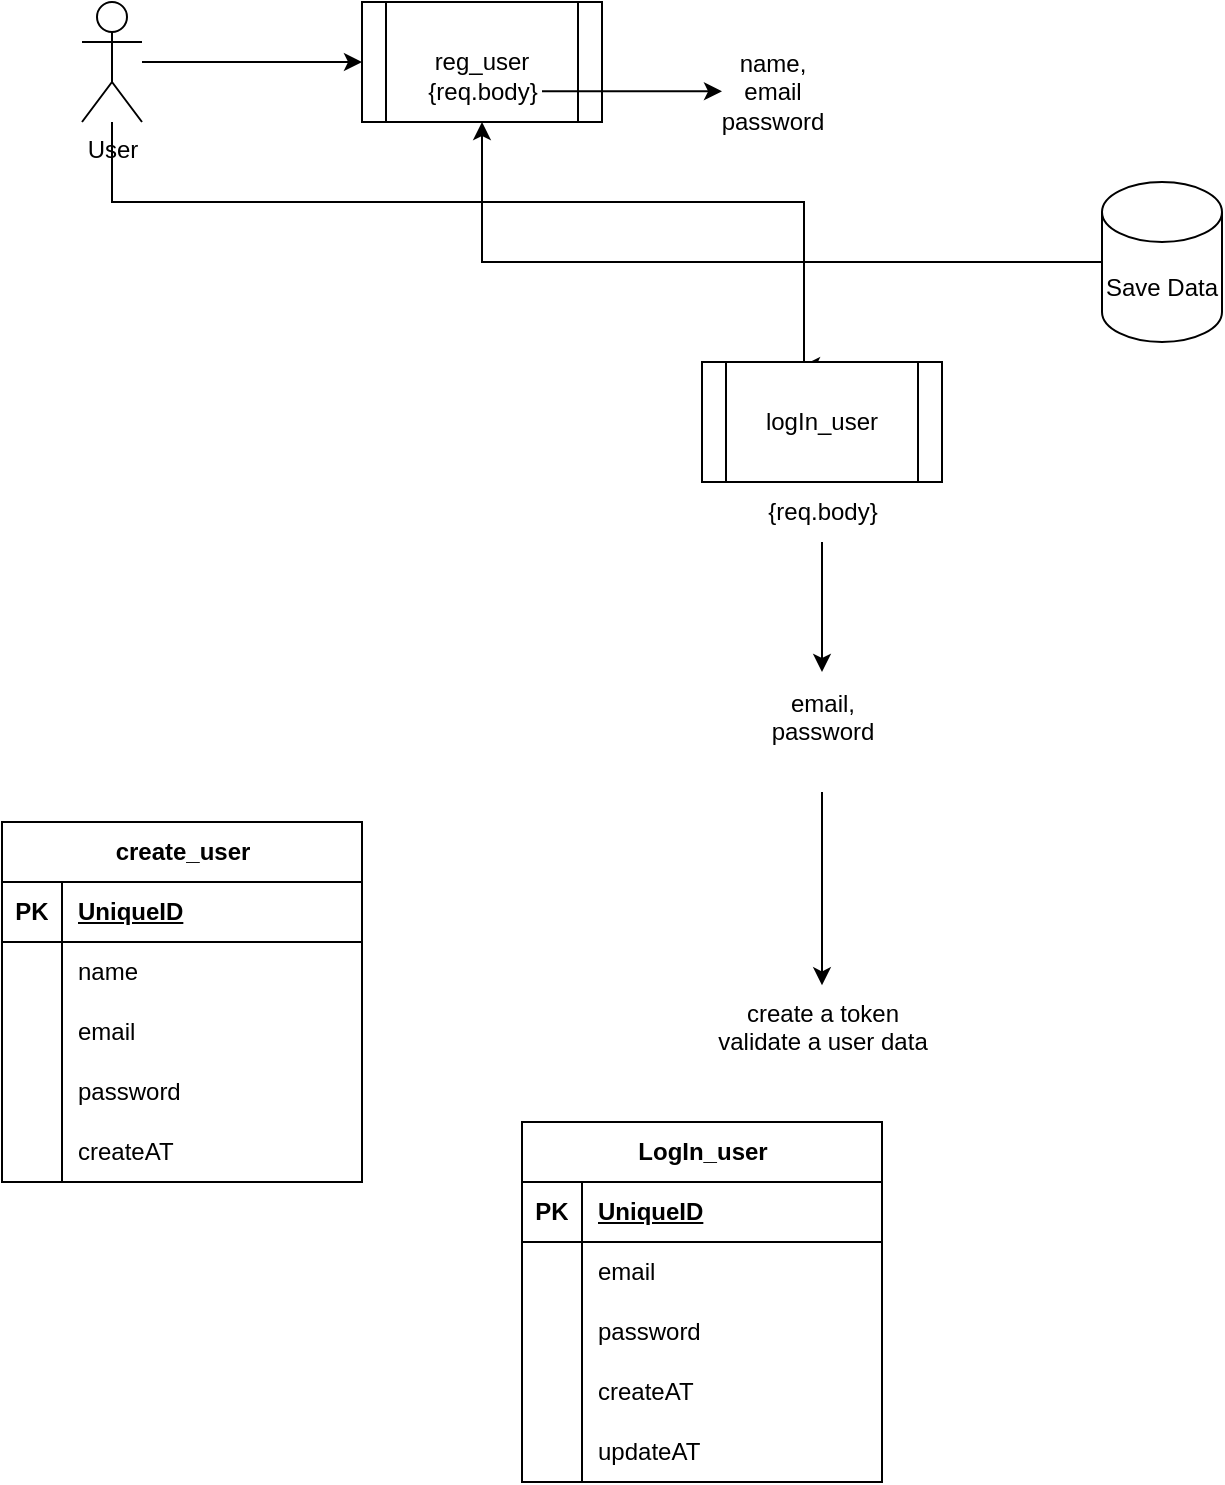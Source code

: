 <mxfile version="23.1.5" type="device">
  <diagram name="Page-1" id="H5IYuRlLRA2zD35YO-16">
    <mxGraphModel dx="677" dy="412" grid="1" gridSize="10" guides="1" tooltips="1" connect="1" arrows="1" fold="1" page="1" pageScale="1" pageWidth="850" pageHeight="1100" math="0" shadow="0">
      <root>
        <mxCell id="0" />
        <mxCell id="1" parent="0" />
        <mxCell id="aTZwjnRlFoj--H1lwrhG-4" style="edgeStyle=orthogonalEdgeStyle;rounded=0;orthogonalLoop=1;jettySize=auto;html=1;" edge="1" parent="1" source="aTZwjnRlFoj--H1lwrhG-2">
          <mxGeometry relative="1" as="geometry">
            <mxPoint x="250" y="120" as="targetPoint" />
          </mxGeometry>
        </mxCell>
        <mxCell id="aTZwjnRlFoj--H1lwrhG-11" style="edgeStyle=orthogonalEdgeStyle;rounded=0;orthogonalLoop=1;jettySize=auto;html=1;" edge="1" parent="1" source="aTZwjnRlFoj--H1lwrhG-2">
          <mxGeometry relative="1" as="geometry">
            <mxPoint x="470" y="272" as="targetPoint" />
            <Array as="points">
              <mxPoint x="125" y="190" />
              <mxPoint x="471" y="190" />
            </Array>
          </mxGeometry>
        </mxCell>
        <mxCell id="aTZwjnRlFoj--H1lwrhG-2" value="User" style="shape=umlActor;verticalLabelPosition=bottom;verticalAlign=top;html=1;outlineConnect=0;" vertex="1" parent="1">
          <mxGeometry x="110" y="90" width="30" height="60" as="geometry" />
        </mxCell>
        <mxCell id="aTZwjnRlFoj--H1lwrhG-5" value="reg_user" style="shape=process;whiteSpace=wrap;html=1;backgroundOutline=1;" vertex="1" parent="1">
          <mxGeometry x="250" y="90" width="120" height="60" as="geometry" />
        </mxCell>
        <mxCell id="aTZwjnRlFoj--H1lwrhG-21" style="edgeStyle=orthogonalEdgeStyle;rounded=0;orthogonalLoop=1;jettySize=auto;html=1;" edge="1" parent="1">
          <mxGeometry relative="1" as="geometry">
            <mxPoint x="430" y="134.67" as="targetPoint" />
            <mxPoint x="340" y="134.67" as="sourcePoint" />
          </mxGeometry>
        </mxCell>
        <mxCell id="aTZwjnRlFoj--H1lwrhG-6" value="{req.body}" style="text;html=1;align=center;verticalAlign=middle;resizable=0;points=[];autosize=1;strokeColor=none;fillColor=none;" vertex="1" parent="1">
          <mxGeometry x="270" y="120" width="80" height="30" as="geometry" />
        </mxCell>
        <mxCell id="aTZwjnRlFoj--H1lwrhG-23" style="edgeStyle=orthogonalEdgeStyle;rounded=0;orthogonalLoop=1;jettySize=auto;html=1;" edge="1" parent="1" source="aTZwjnRlFoj--H1lwrhG-10" target="aTZwjnRlFoj--H1lwrhG-5">
          <mxGeometry relative="1" as="geometry" />
        </mxCell>
        <mxCell id="aTZwjnRlFoj--H1lwrhG-10" value="Save Data" style="shape=cylinder3;whiteSpace=wrap;html=1;boundedLbl=1;backgroundOutline=1;size=15;" vertex="1" parent="1">
          <mxGeometry x="620" y="180" width="60" height="80" as="geometry" />
        </mxCell>
        <mxCell id="aTZwjnRlFoj--H1lwrhG-14" value="logIn_user" style="shape=process;whiteSpace=wrap;html=1;backgroundOutline=1;" vertex="1" parent="1">
          <mxGeometry x="420" y="270" width="120" height="60" as="geometry" />
        </mxCell>
        <mxCell id="aTZwjnRlFoj--H1lwrhG-18" value="" style="edgeStyle=orthogonalEdgeStyle;rounded=0;orthogonalLoop=1;jettySize=auto;html=1;" edge="1" parent="1" source="aTZwjnRlFoj--H1lwrhG-16" target="aTZwjnRlFoj--H1lwrhG-17">
          <mxGeometry relative="1" as="geometry" />
        </mxCell>
        <mxCell id="aTZwjnRlFoj--H1lwrhG-16" value="{req.body}" style="text;html=1;align=center;verticalAlign=middle;resizable=0;points=[];autosize=1;strokeColor=none;fillColor=none;" vertex="1" parent="1">
          <mxGeometry x="440" y="330" width="80" height="30" as="geometry" />
        </mxCell>
        <mxCell id="aTZwjnRlFoj--H1lwrhG-19" style="edgeStyle=orthogonalEdgeStyle;rounded=0;orthogonalLoop=1;jettySize=auto;html=1;" edge="1" parent="1" source="aTZwjnRlFoj--H1lwrhG-17">
          <mxGeometry relative="1" as="geometry">
            <mxPoint x="480" y="581.667" as="targetPoint" />
          </mxGeometry>
        </mxCell>
        <mxCell id="aTZwjnRlFoj--H1lwrhG-17" value="email,&lt;br&gt;password&lt;div&gt;&lt;br/&gt;&lt;/div&gt;" style="text;html=1;align=center;verticalAlign=middle;resizable=0;points=[];autosize=1;strokeColor=none;fillColor=none;" vertex="1" parent="1">
          <mxGeometry x="445" y="425" width="70" height="60" as="geometry" />
        </mxCell>
        <mxCell id="aTZwjnRlFoj--H1lwrhG-20" value="create a token&lt;br&gt;validate a user data&lt;div&gt;&lt;br/&gt;&lt;/div&gt;" style="text;html=1;align=center;verticalAlign=middle;resizable=0;points=[];autosize=1;strokeColor=none;fillColor=none;" vertex="1" parent="1">
          <mxGeometry x="415" y="580" width="130" height="60" as="geometry" />
        </mxCell>
        <mxCell id="aTZwjnRlFoj--H1lwrhG-22" value="name,&lt;br&gt;email&lt;br&gt;password" style="text;html=1;align=center;verticalAlign=middle;resizable=0;points=[];autosize=1;strokeColor=none;fillColor=none;" vertex="1" parent="1">
          <mxGeometry x="420" y="105" width="70" height="60" as="geometry" />
        </mxCell>
        <mxCell id="aTZwjnRlFoj--H1lwrhG-24" value="create_user" style="shape=table;startSize=30;container=1;collapsible=1;childLayout=tableLayout;fixedRows=1;rowLines=0;fontStyle=1;align=center;resizeLast=1;html=1;" vertex="1" parent="1">
          <mxGeometry x="70" y="500" width="180" height="180" as="geometry" />
        </mxCell>
        <mxCell id="aTZwjnRlFoj--H1lwrhG-25" value="" style="shape=tableRow;horizontal=0;startSize=0;swimlaneHead=0;swimlaneBody=0;fillColor=none;collapsible=0;dropTarget=0;points=[[0,0.5],[1,0.5]];portConstraint=eastwest;top=0;left=0;right=0;bottom=1;" vertex="1" parent="aTZwjnRlFoj--H1lwrhG-24">
          <mxGeometry y="30" width="180" height="30" as="geometry" />
        </mxCell>
        <mxCell id="aTZwjnRlFoj--H1lwrhG-26" value="PK" style="shape=partialRectangle;connectable=0;fillColor=none;top=0;left=0;bottom=0;right=0;fontStyle=1;overflow=hidden;whiteSpace=wrap;html=1;" vertex="1" parent="aTZwjnRlFoj--H1lwrhG-25">
          <mxGeometry width="30" height="30" as="geometry">
            <mxRectangle width="30" height="30" as="alternateBounds" />
          </mxGeometry>
        </mxCell>
        <mxCell id="aTZwjnRlFoj--H1lwrhG-27" value="UniqueID" style="shape=partialRectangle;connectable=0;fillColor=none;top=0;left=0;bottom=0;right=0;align=left;spacingLeft=6;fontStyle=5;overflow=hidden;whiteSpace=wrap;html=1;" vertex="1" parent="aTZwjnRlFoj--H1lwrhG-25">
          <mxGeometry x="30" width="150" height="30" as="geometry">
            <mxRectangle width="150" height="30" as="alternateBounds" />
          </mxGeometry>
        </mxCell>
        <mxCell id="aTZwjnRlFoj--H1lwrhG-28" value="" style="shape=tableRow;horizontal=0;startSize=0;swimlaneHead=0;swimlaneBody=0;fillColor=none;collapsible=0;dropTarget=0;points=[[0,0.5],[1,0.5]];portConstraint=eastwest;top=0;left=0;right=0;bottom=0;" vertex="1" parent="aTZwjnRlFoj--H1lwrhG-24">
          <mxGeometry y="60" width="180" height="30" as="geometry" />
        </mxCell>
        <mxCell id="aTZwjnRlFoj--H1lwrhG-29" value="" style="shape=partialRectangle;connectable=0;fillColor=none;top=0;left=0;bottom=0;right=0;editable=1;overflow=hidden;whiteSpace=wrap;html=1;" vertex="1" parent="aTZwjnRlFoj--H1lwrhG-28">
          <mxGeometry width="30" height="30" as="geometry">
            <mxRectangle width="30" height="30" as="alternateBounds" />
          </mxGeometry>
        </mxCell>
        <mxCell id="aTZwjnRlFoj--H1lwrhG-30" value="name" style="shape=partialRectangle;connectable=0;fillColor=none;top=0;left=0;bottom=0;right=0;align=left;spacingLeft=6;overflow=hidden;whiteSpace=wrap;html=1;" vertex="1" parent="aTZwjnRlFoj--H1lwrhG-28">
          <mxGeometry x="30" width="150" height="30" as="geometry">
            <mxRectangle width="150" height="30" as="alternateBounds" />
          </mxGeometry>
        </mxCell>
        <mxCell id="aTZwjnRlFoj--H1lwrhG-31" value="" style="shape=tableRow;horizontal=0;startSize=0;swimlaneHead=0;swimlaneBody=0;fillColor=none;collapsible=0;dropTarget=0;points=[[0,0.5],[1,0.5]];portConstraint=eastwest;top=0;left=0;right=0;bottom=0;" vertex="1" parent="aTZwjnRlFoj--H1lwrhG-24">
          <mxGeometry y="90" width="180" height="30" as="geometry" />
        </mxCell>
        <mxCell id="aTZwjnRlFoj--H1lwrhG-32" value="" style="shape=partialRectangle;connectable=0;fillColor=none;top=0;left=0;bottom=0;right=0;editable=1;overflow=hidden;whiteSpace=wrap;html=1;" vertex="1" parent="aTZwjnRlFoj--H1lwrhG-31">
          <mxGeometry width="30" height="30" as="geometry">
            <mxRectangle width="30" height="30" as="alternateBounds" />
          </mxGeometry>
        </mxCell>
        <mxCell id="aTZwjnRlFoj--H1lwrhG-33" value="email" style="shape=partialRectangle;connectable=0;fillColor=none;top=0;left=0;bottom=0;right=0;align=left;spacingLeft=6;overflow=hidden;whiteSpace=wrap;html=1;" vertex="1" parent="aTZwjnRlFoj--H1lwrhG-31">
          <mxGeometry x="30" width="150" height="30" as="geometry">
            <mxRectangle width="150" height="30" as="alternateBounds" />
          </mxGeometry>
        </mxCell>
        <mxCell id="aTZwjnRlFoj--H1lwrhG-34" value="" style="shape=tableRow;horizontal=0;startSize=0;swimlaneHead=0;swimlaneBody=0;fillColor=none;collapsible=0;dropTarget=0;points=[[0,0.5],[1,0.5]];portConstraint=eastwest;top=0;left=0;right=0;bottom=0;" vertex="1" parent="aTZwjnRlFoj--H1lwrhG-24">
          <mxGeometry y="120" width="180" height="30" as="geometry" />
        </mxCell>
        <mxCell id="aTZwjnRlFoj--H1lwrhG-35" value="" style="shape=partialRectangle;connectable=0;fillColor=none;top=0;left=0;bottom=0;right=0;editable=1;overflow=hidden;whiteSpace=wrap;html=1;" vertex="1" parent="aTZwjnRlFoj--H1lwrhG-34">
          <mxGeometry width="30" height="30" as="geometry">
            <mxRectangle width="30" height="30" as="alternateBounds" />
          </mxGeometry>
        </mxCell>
        <mxCell id="aTZwjnRlFoj--H1lwrhG-36" value="password" style="shape=partialRectangle;connectable=0;fillColor=none;top=0;left=0;bottom=0;right=0;align=left;spacingLeft=6;overflow=hidden;whiteSpace=wrap;html=1;" vertex="1" parent="aTZwjnRlFoj--H1lwrhG-34">
          <mxGeometry x="30" width="150" height="30" as="geometry">
            <mxRectangle width="150" height="30" as="alternateBounds" />
          </mxGeometry>
        </mxCell>
        <mxCell id="aTZwjnRlFoj--H1lwrhG-50" value="" style="shape=tableRow;horizontal=0;startSize=0;swimlaneHead=0;swimlaneBody=0;fillColor=none;collapsible=0;dropTarget=0;points=[[0,0.5],[1,0.5]];portConstraint=eastwest;top=0;left=0;right=0;bottom=0;" vertex="1" parent="aTZwjnRlFoj--H1lwrhG-24">
          <mxGeometry y="150" width="180" height="30" as="geometry" />
        </mxCell>
        <mxCell id="aTZwjnRlFoj--H1lwrhG-51" value="" style="shape=partialRectangle;connectable=0;fillColor=none;top=0;left=0;bottom=0;right=0;editable=1;overflow=hidden;whiteSpace=wrap;html=1;" vertex="1" parent="aTZwjnRlFoj--H1lwrhG-50">
          <mxGeometry width="30" height="30" as="geometry">
            <mxRectangle width="30" height="30" as="alternateBounds" />
          </mxGeometry>
        </mxCell>
        <mxCell id="aTZwjnRlFoj--H1lwrhG-52" value="createAT" style="shape=partialRectangle;connectable=0;fillColor=none;top=0;left=0;bottom=0;right=0;align=left;spacingLeft=6;overflow=hidden;whiteSpace=wrap;html=1;" vertex="1" parent="aTZwjnRlFoj--H1lwrhG-50">
          <mxGeometry x="30" width="150" height="30" as="geometry">
            <mxRectangle width="150" height="30" as="alternateBounds" />
          </mxGeometry>
        </mxCell>
        <mxCell id="aTZwjnRlFoj--H1lwrhG-37" value="LogIn_user" style="shape=table;startSize=30;container=1;collapsible=1;childLayout=tableLayout;fixedRows=1;rowLines=0;fontStyle=1;align=center;resizeLast=1;html=1;" vertex="1" parent="1">
          <mxGeometry x="330" y="650" width="180" height="180" as="geometry" />
        </mxCell>
        <mxCell id="aTZwjnRlFoj--H1lwrhG-38" value="" style="shape=tableRow;horizontal=0;startSize=0;swimlaneHead=0;swimlaneBody=0;fillColor=none;collapsible=0;dropTarget=0;points=[[0,0.5],[1,0.5]];portConstraint=eastwest;top=0;left=0;right=0;bottom=1;" vertex="1" parent="aTZwjnRlFoj--H1lwrhG-37">
          <mxGeometry y="30" width="180" height="30" as="geometry" />
        </mxCell>
        <mxCell id="aTZwjnRlFoj--H1lwrhG-39" value="PK" style="shape=partialRectangle;connectable=0;fillColor=none;top=0;left=0;bottom=0;right=0;fontStyle=1;overflow=hidden;whiteSpace=wrap;html=1;" vertex="1" parent="aTZwjnRlFoj--H1lwrhG-38">
          <mxGeometry width="30" height="30" as="geometry">
            <mxRectangle width="30" height="30" as="alternateBounds" />
          </mxGeometry>
        </mxCell>
        <mxCell id="aTZwjnRlFoj--H1lwrhG-40" value="UniqueID" style="shape=partialRectangle;connectable=0;fillColor=none;top=0;left=0;bottom=0;right=0;align=left;spacingLeft=6;fontStyle=5;overflow=hidden;whiteSpace=wrap;html=1;" vertex="1" parent="aTZwjnRlFoj--H1lwrhG-38">
          <mxGeometry x="30" width="150" height="30" as="geometry">
            <mxRectangle width="150" height="30" as="alternateBounds" />
          </mxGeometry>
        </mxCell>
        <mxCell id="aTZwjnRlFoj--H1lwrhG-41" value="" style="shape=tableRow;horizontal=0;startSize=0;swimlaneHead=0;swimlaneBody=0;fillColor=none;collapsible=0;dropTarget=0;points=[[0,0.5],[1,0.5]];portConstraint=eastwest;top=0;left=0;right=0;bottom=0;" vertex="1" parent="aTZwjnRlFoj--H1lwrhG-37">
          <mxGeometry y="60" width="180" height="30" as="geometry" />
        </mxCell>
        <mxCell id="aTZwjnRlFoj--H1lwrhG-42" value="" style="shape=partialRectangle;connectable=0;fillColor=none;top=0;left=0;bottom=0;right=0;editable=1;overflow=hidden;whiteSpace=wrap;html=1;" vertex="1" parent="aTZwjnRlFoj--H1lwrhG-41">
          <mxGeometry width="30" height="30" as="geometry">
            <mxRectangle width="30" height="30" as="alternateBounds" />
          </mxGeometry>
        </mxCell>
        <mxCell id="aTZwjnRlFoj--H1lwrhG-43" value="email" style="shape=partialRectangle;connectable=0;fillColor=none;top=0;left=0;bottom=0;right=0;align=left;spacingLeft=6;overflow=hidden;whiteSpace=wrap;html=1;" vertex="1" parent="aTZwjnRlFoj--H1lwrhG-41">
          <mxGeometry x="30" width="150" height="30" as="geometry">
            <mxRectangle width="150" height="30" as="alternateBounds" />
          </mxGeometry>
        </mxCell>
        <mxCell id="aTZwjnRlFoj--H1lwrhG-44" value="" style="shape=tableRow;horizontal=0;startSize=0;swimlaneHead=0;swimlaneBody=0;fillColor=none;collapsible=0;dropTarget=0;points=[[0,0.5],[1,0.5]];portConstraint=eastwest;top=0;left=0;right=0;bottom=0;" vertex="1" parent="aTZwjnRlFoj--H1lwrhG-37">
          <mxGeometry y="90" width="180" height="30" as="geometry" />
        </mxCell>
        <mxCell id="aTZwjnRlFoj--H1lwrhG-45" value="" style="shape=partialRectangle;connectable=0;fillColor=none;top=0;left=0;bottom=0;right=0;editable=1;overflow=hidden;whiteSpace=wrap;html=1;" vertex="1" parent="aTZwjnRlFoj--H1lwrhG-44">
          <mxGeometry width="30" height="30" as="geometry">
            <mxRectangle width="30" height="30" as="alternateBounds" />
          </mxGeometry>
        </mxCell>
        <mxCell id="aTZwjnRlFoj--H1lwrhG-46" value="password" style="shape=partialRectangle;connectable=0;fillColor=none;top=0;left=0;bottom=0;right=0;align=left;spacingLeft=6;overflow=hidden;whiteSpace=wrap;html=1;" vertex="1" parent="aTZwjnRlFoj--H1lwrhG-44">
          <mxGeometry x="30" width="150" height="30" as="geometry">
            <mxRectangle width="150" height="30" as="alternateBounds" />
          </mxGeometry>
        </mxCell>
        <mxCell id="aTZwjnRlFoj--H1lwrhG-47" value="" style="shape=tableRow;horizontal=0;startSize=0;swimlaneHead=0;swimlaneBody=0;fillColor=none;collapsible=0;dropTarget=0;points=[[0,0.5],[1,0.5]];portConstraint=eastwest;top=0;left=0;right=0;bottom=0;" vertex="1" parent="aTZwjnRlFoj--H1lwrhG-37">
          <mxGeometry y="120" width="180" height="30" as="geometry" />
        </mxCell>
        <mxCell id="aTZwjnRlFoj--H1lwrhG-48" value="" style="shape=partialRectangle;connectable=0;fillColor=none;top=0;left=0;bottom=0;right=0;editable=1;overflow=hidden;whiteSpace=wrap;html=1;" vertex="1" parent="aTZwjnRlFoj--H1lwrhG-47">
          <mxGeometry width="30" height="30" as="geometry">
            <mxRectangle width="30" height="30" as="alternateBounds" />
          </mxGeometry>
        </mxCell>
        <mxCell id="aTZwjnRlFoj--H1lwrhG-49" value="createAT" style="shape=partialRectangle;connectable=0;fillColor=none;top=0;left=0;bottom=0;right=0;align=left;spacingLeft=6;overflow=hidden;whiteSpace=wrap;html=1;" vertex="1" parent="aTZwjnRlFoj--H1lwrhG-47">
          <mxGeometry x="30" width="150" height="30" as="geometry">
            <mxRectangle width="150" height="30" as="alternateBounds" />
          </mxGeometry>
        </mxCell>
        <mxCell id="aTZwjnRlFoj--H1lwrhG-66" value="" style="shape=tableRow;horizontal=0;startSize=0;swimlaneHead=0;swimlaneBody=0;fillColor=none;collapsible=0;dropTarget=0;points=[[0,0.5],[1,0.5]];portConstraint=eastwest;top=0;left=0;right=0;bottom=0;" vertex="1" parent="aTZwjnRlFoj--H1lwrhG-37">
          <mxGeometry y="150" width="180" height="30" as="geometry" />
        </mxCell>
        <mxCell id="aTZwjnRlFoj--H1lwrhG-67" value="" style="shape=partialRectangle;connectable=0;fillColor=none;top=0;left=0;bottom=0;right=0;editable=1;overflow=hidden;whiteSpace=wrap;html=1;" vertex="1" parent="aTZwjnRlFoj--H1lwrhG-66">
          <mxGeometry width="30" height="30" as="geometry">
            <mxRectangle width="30" height="30" as="alternateBounds" />
          </mxGeometry>
        </mxCell>
        <mxCell id="aTZwjnRlFoj--H1lwrhG-68" value="updateAT" style="shape=partialRectangle;connectable=0;fillColor=none;top=0;left=0;bottom=0;right=0;align=left;spacingLeft=6;overflow=hidden;whiteSpace=wrap;html=1;" vertex="1" parent="aTZwjnRlFoj--H1lwrhG-66">
          <mxGeometry x="30" width="150" height="30" as="geometry">
            <mxRectangle width="150" height="30" as="alternateBounds" />
          </mxGeometry>
        </mxCell>
      </root>
    </mxGraphModel>
  </diagram>
</mxfile>
